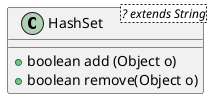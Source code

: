 @startuml

class HashSet<? extends String>{
+boolean add (Object o)
+boolean remove(Object o)
}

@enduml